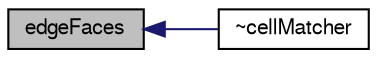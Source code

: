 digraph "edgeFaces"
{
  bgcolor="transparent";
  edge [fontname="FreeSans",fontsize="10",labelfontname="FreeSans",labelfontsize="10"];
  node [fontname="FreeSans",fontsize="10",shape=record];
  rankdir="LR";
  Node1043 [label="edgeFaces",height=0.2,width=0.4,color="black", fillcolor="grey75", style="filled", fontcolor="black"];
  Node1043 -> Node1044 [dir="back",color="midnightblue",fontsize="10",style="solid",fontname="FreeSans"];
  Node1044 [label="~cellMatcher",height=0.2,width=0.4,color="black",URL="$a27166.html#a8044cd6c0bf054837c0d93645974858b",tooltip="Destructor. "];
}
